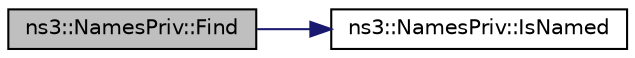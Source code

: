 digraph "ns3::NamesPriv::Find"
{
 // LATEX_PDF_SIZE
  edge [fontname="Helvetica",fontsize="10",labelfontname="Helvetica",labelfontsize="10"];
  node [fontname="Helvetica",fontsize="10",shape=record];
  rankdir="LR";
  Node1 [label="ns3::NamesPriv::Find",height=0.2,width=0.4,color="black", fillcolor="grey75", style="filled", fontcolor="black",tooltip="Internal implementation for ns3::Names::Find(Ptr<Object>,std::string)"];
  Node1 -> Node2 [color="midnightblue",fontsize="10",style="solid",fontname="Helvetica"];
  Node2 [label="ns3::NamesPriv::IsNamed",height=0.2,width=0.4,color="black", fillcolor="white", style="filled",URL="$classns3_1_1_names_priv.html#a9867bf67ff8f138d1dd4d175e1fb0fde",tooltip="Check if an object has a name."];
}
